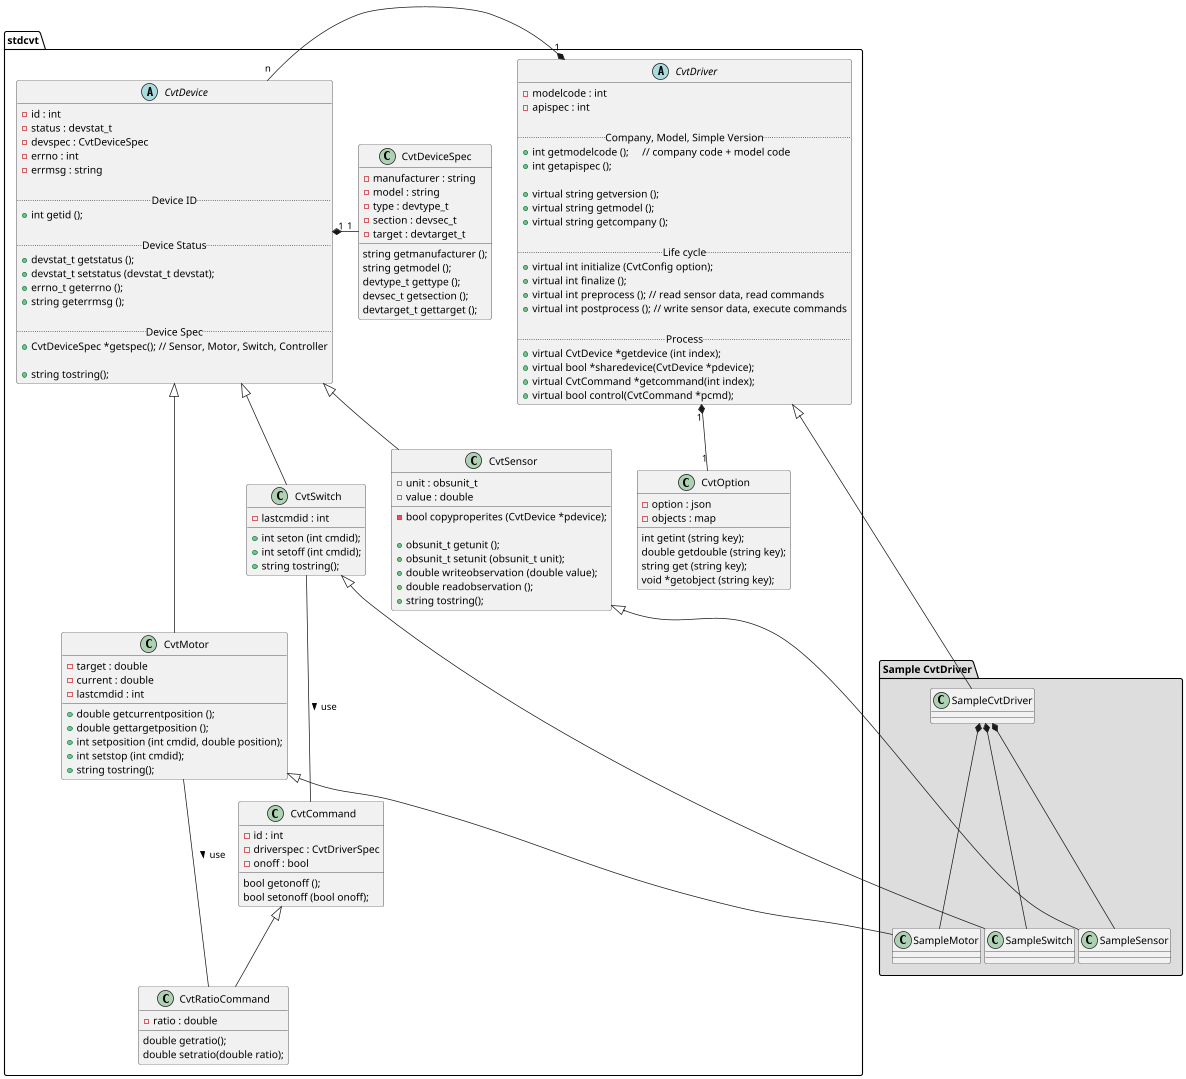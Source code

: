 @startuml

scale 1920*1080

package stdcvt {

    abstract class CvtDriver {
     - modelcode : int
     - apispec : int

     .. Company, Model, Simple Version ..
     + int getmodelcode ();     // company code + model code
     + int getapispec ();

     + virtual string getversion ();
     + virtual string getmodel ();
     + virtual string getcompany ();

     .. Life cycle ..
     + virtual int initialize (CvtConfig option);
     + virtual int finalize ();
     + virtual int preprocess (); // read sensor data, read commands
     + virtual int postprocess (); // write sensor data, execute commands

     .. Process ..
     + virtual CvtDevice *getdevice (int index);
     + virtual bool *sharedevice(CvtDevice *pdevice);
     + virtual CvtCommand *getcommand(int index);
     + virtual bool control(CvtCommand *pcmd);
    }

    class CvtDeviceSpec {
     - manufacturer : string
     - model : string
     - type : devtype_t
     - section : devsec_t
     - target : devtarget_t

     string getmanufacturer ();
     string getmodel ();
     devtype_t gettype ();
     devsec_t getsection ();
     devtarget_t gettarget ();
    }

    abstract class CvtDevice {
     - id : int
     - status : devstat_t
     - devspec : CvtDeviceSpec
     - errno : int
     - errmsg : string

     .. Device ID ..
     + int getid ();

     .. Device Status ..
     + devstat_t getstatus ();
     + devstat_t setstatus (devstat_t devstat);
     + errno_t geterrno ();
     + string geterrmsg ();

     .. Device Spec ..
     + CvtDeviceSpec *getspec(); // Sensor, Motor, Switch, Controller

     + string tostring();
    }

    class CvtSensor {
     - unit : obsunit_t
     - value : double
     - bool copyproperites (CvtDevice *pdevice);

     + obsunit_t getunit ();
     + obsunit_t setunit (obsunit_t unit);
     + double writeobservation (double value);
     + double readobservation ();
     + string tostring();
    }

    class CvtMotor {
     - target : double
     - current : double
     - lastcmdid : int
     + double getcurrentposition ();
     + double gettargetposition ();
     + int setposition (int cmdid, double position);
     + int setstop (int cmdid);
     + string tostring();
    }

    class CvtSwitch {
     - lastcmdid : int
     + int seton (int cmdid);
     + int setoff (int cmdid);
     + string tostring();
    }

    class CvtCommand {
     - id : int
     - driverspec : CvtDriverSpec
     - onoff : bool

     bool getonoff ();
     bool setonoff (bool onoff);
    }

    class CvtRatioCommand {
     - ratio : double
     double getratio();
     double setratio(double ratio);
    }

    class CvtOption {
     - option : json
     - objects : map

     int getint (string key);
     double getdouble (string key);
     string get (string key);
     void *getobject (string key);
    }

    CvtCommand <|-- CvtRatioCommand

    CvtDriver "1" *- "n" CvtDevice
    CvtDriver "1" *-- "1" CvtOption

    CvtDevice <|-- CvtSensor
    CvtDevice <|-- CvtMotor
    CvtDevice <|-- CvtSwitch

    CvtDevice "1" *- "1" CvtDeviceSpec

    CvtMotor -- CvtRatioCommand : > use
    CvtSwitch -- CvtCommand : > use
}

package "Sample CvtDriver" #DDDDDD {
    class SampleCvtDriver {
    }

    CvtDriver <|-- SampleCvtDriver

    class SampleSensor {
    }

    class SampleMotor {
    }

    class SampleSwitch {
    }

    CvtSensor <|-- SampleSensor
    CvtMotor <|-- SampleMotor
    CvtSwitch <|-- SampleSwitch

    SampleCvtDriver *-- SampleSensor
    SampleCvtDriver *-- SampleMotor
    SampleCvtDriver *-- SampleSwitch
}

@enduml
